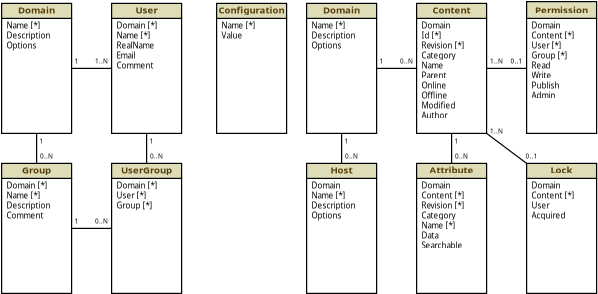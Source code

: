 <?xml version="1.0" encoding="UTF-8"?>
<dia:diagram xmlns:dia="http://www.lysator.liu.se/~alla/dia/"><dia:layer name="Background" visible="true"><dia:object type="Standard - Box" version="0" id="O0"><dia:attribute name="obj_pos"><dia:point val="6,1.25"/></dia:attribute><dia:attribute name="obj_bb"><dia:rectangle val="5.97,1.22;9.53,7.03"/></dia:attribute><dia:attribute name="elem_corner"><dia:point val="6,1.25"/></dia:attribute><dia:attribute name="elem_width"><dia:real val="3.5"/></dia:attribute><dia:attribute name="elem_height"><dia:real val="5.75"/></dia:attribute><dia:attribute name="border_width"><dia:real val="0.06"/></dia:attribute><dia:attribute name="show_background"><dia:boolean val="true"/></dia:attribute></dia:object><dia:object type="Standard - Text" version="0" id="O1"><dia:attribute name="obj_pos"><dia:point val="6.25,1.75"/></dia:attribute><dia:attribute name="obj_bb"><dia:rectangle val="6.25,1.35;8.287,6.5"/></dia:attribute><dia:attribute name="text"><dia:composite type="text"><dia:attribute name="string"><dia:string>#Domain
Id [*]
Revision [*]
Category
Name
Parent
Online
Offline
Modified
Author#</dia:string></dia:attribute><dia:attribute name="font"><dia:font family="sans" style="0" name="Courier"/></dia:attribute><dia:attribute name="height"><dia:real val="0.5"/></dia:attribute><dia:attribute name="pos"><dia:point val="6.25,1.75"/></dia:attribute><dia:attribute name="color"><dia:color val="#000000"/></dia:attribute><dia:attribute name="alignment"><dia:enum val="0"/></dia:attribute></dia:composite></dia:attribute></dia:object><dia:object type="Standard - Box" version="0" id="O2"><dia:attribute name="obj_pos"><dia:point val="6,0.5"/></dia:attribute><dia:attribute name="obj_bb"><dia:rectangle val="5.97,0.47;9.53,1.28"/></dia:attribute><dia:attribute name="elem_corner"><dia:point val="6,0.5"/></dia:attribute><dia:attribute name="elem_width"><dia:real val="3.5"/></dia:attribute><dia:attribute name="elem_height"><dia:real val="0.75"/></dia:attribute><dia:attribute name="border_width"><dia:real val="0.06"/></dia:attribute><dia:attribute name="inner_color"><dia:color val="#dfdcb8"/></dia:attribute><dia:attribute name="show_background"><dia:boolean val="true"/></dia:attribute></dia:object><dia:object type="Standard - Text" version="0" id="O3"><dia:attribute name="obj_pos"><dia:point val="7.75,1"/></dia:attribute><dia:attribute name="obj_bb"><dia:rectangle val="6.775,0.5;8.725,1.3"/></dia:attribute><dia:attribute name="text"><dia:composite type="text"><dia:attribute name="string"><dia:string>#Content#</dia:string></dia:attribute><dia:attribute name="font"><dia:font family="sans" style="80" name="Courier"/></dia:attribute><dia:attribute name="height"><dia:real val="0.6"/></dia:attribute><dia:attribute name="pos"><dia:point val="7.75,1"/></dia:attribute><dia:attribute name="color"><dia:color val="#543e09"/></dia:attribute><dia:attribute name="alignment"><dia:enum val="1"/></dia:attribute></dia:composite></dia:attribute></dia:object><dia:object type="Standard - Line" version="0" id="O4"><dia:attribute name="obj_pos"><dia:point val="7.75,8.5"/></dia:attribute><dia:attribute name="obj_bb"><dia:rectangle val="7.72,6.97;7.78,8.53"/></dia:attribute><dia:attribute name="conn_endpoints"><dia:point val="7.75,8.5"/><dia:point val="7.75,7"/></dia:attribute><dia:attribute name="numcp"><dia:int val="1"/></dia:attribute><dia:attribute name="line_width"><dia:real val="0.06"/></dia:attribute><dia:connections><dia:connection handle="0" to="O30" connection="1"/><dia:connection handle="1" to="O0" connection="6"/></dia:connections></dia:object><dia:object type="Standard - Line" version="0" id="O5"><dia:attribute name="obj_pos"><dia:point val="11.5,3.75"/></dia:attribute><dia:attribute name="obj_bb"><dia:rectangle val="9.47,3.72;11.53,3.78"/></dia:attribute><dia:attribute name="conn_endpoints"><dia:point val="11.5,3.75"/><dia:point val="9.5,3.75"/></dia:attribute><dia:attribute name="numcp"><dia:int val="1"/></dia:attribute><dia:attribute name="line_width"><dia:real val="0.06"/></dia:attribute></dia:object><dia:object type="Standard - Text" version="0" id="O6"><dia:attribute name="obj_pos"><dia:point val="8,7.5"/></dia:attribute><dia:attribute name="obj_bb"><dia:rectangle val="7.892,7.138;8.095,7.725"/></dia:attribute><dia:attribute name="text"><dia:composite type="text"><dia:attribute name="string"><dia:string>#1#</dia:string></dia:attribute><dia:attribute name="font"><dia:font family="sans" style="0" name="Courier"/></dia:attribute><dia:attribute name="height"><dia:real val="0.4"/></dia:attribute><dia:attribute name="pos"><dia:point val="8,7.5"/></dia:attribute><dia:attribute name="color"><dia:color val="#000000"/></dia:attribute><dia:attribute name="alignment"><dia:enum val="1"/></dia:attribute></dia:composite></dia:attribute></dia:object><dia:object type="Standard - Text" version="0" id="O7"><dia:attribute name="obj_pos"><dia:point val="8.25,8.25"/></dia:attribute><dia:attribute name="obj_bb"><dia:rectangle val="7.947,7.9;8.553,8.45"/></dia:attribute><dia:attribute name="text"><dia:composite type="text"><dia:attribute name="string"><dia:string>#0..N#</dia:string></dia:attribute><dia:attribute name="font"><dia:font family="sans" style="0" name="Courier"/></dia:attribute><dia:attribute name="height"><dia:real val="0.4"/></dia:attribute><dia:attribute name="pos"><dia:point val="8.25,8.25"/></dia:attribute><dia:attribute name="color"><dia:color val="#000000"/></dia:attribute><dia:attribute name="alignment"><dia:enum val="1"/></dia:attribute></dia:composite></dia:attribute></dia:object><dia:object type="Standard - Text" version="0" id="O8"><dia:attribute name="obj_pos"><dia:point val="10,3.5"/></dia:attribute><dia:attribute name="obj_bb"><dia:rectangle val="9.697,3.15;10.303,3.7"/></dia:attribute><dia:attribute name="text"><dia:composite type="text"><dia:attribute name="string"><dia:string>#1..N#</dia:string></dia:attribute><dia:attribute name="font"><dia:font family="sans" style="0" name="Courier"/></dia:attribute><dia:attribute name="height"><dia:real val="0.4"/></dia:attribute><dia:attribute name="pos"><dia:point val="10,3.5"/></dia:attribute><dia:attribute name="color"><dia:color val="#000000"/></dia:attribute><dia:attribute name="alignment"><dia:enum val="1"/></dia:attribute></dia:composite></dia:attribute></dia:object><dia:object type="Standard - Text" version="0" id="O9"><dia:attribute name="obj_pos"><dia:point val="10,7"/></dia:attribute><dia:attribute name="obj_bb"><dia:rectangle val="9.697,6.65;10.303,7.2"/></dia:attribute><dia:attribute name="text"><dia:composite type="text"><dia:attribute name="string"><dia:string>#1..N#</dia:string></dia:attribute><dia:attribute name="font"><dia:font family="sans" style="0" name="Courier"/></dia:attribute><dia:attribute name="height"><dia:real val="0.4"/></dia:attribute><dia:attribute name="pos"><dia:point val="10,7"/></dia:attribute><dia:attribute name="color"><dia:color val="#000000"/></dia:attribute><dia:attribute name="alignment"><dia:enum val="1"/></dia:attribute></dia:composite></dia:attribute></dia:object><dia:object type="Standard - Text" version="0" id="O10"><dia:attribute name="obj_pos"><dia:point val="11.75,8.25"/></dia:attribute><dia:attribute name="obj_bb"><dia:rectangle val="11.464,7.9;12.036,8.45"/></dia:attribute><dia:attribute name="text"><dia:composite type="text"><dia:attribute name="string"><dia:string>#0..1#</dia:string></dia:attribute><dia:attribute name="font"><dia:font family="sans" style="0" name="Courier"/></dia:attribute><dia:attribute name="height"><dia:real val="0.4"/></dia:attribute><dia:attribute name="pos"><dia:point val="11.75,8.25"/></dia:attribute><dia:attribute name="color"><dia:color val="#000000"/></dia:attribute><dia:attribute name="alignment"><dia:enum val="1"/></dia:attribute></dia:composite></dia:attribute></dia:object><dia:object type="Standard - Text" version="0" id="O11"><dia:attribute name="obj_pos"><dia:point val="11,3.5"/></dia:attribute><dia:attribute name="obj_bb"><dia:rectangle val="10.714,3.15;11.286,3.7"/></dia:attribute><dia:attribute name="text"><dia:composite type="text"><dia:attribute name="string"><dia:string>#0..1#</dia:string></dia:attribute><dia:attribute name="font"><dia:font family="sans" style="0" name="Courier"/></dia:attribute><dia:attribute name="height"><dia:real val="0.4"/></dia:attribute><dia:attribute name="pos"><dia:point val="11,3.5"/></dia:attribute><dia:attribute name="color"><dia:color val="#000000"/></dia:attribute><dia:attribute name="alignment"><dia:enum val="1"/></dia:attribute></dia:composite></dia:attribute></dia:object><dia:object type="Standard - Box" version="0" id="O12"><dia:attribute name="obj_pos"><dia:point val="11.5,1.25"/></dia:attribute><dia:attribute name="obj_bb"><dia:rectangle val="11.47,1.22;15.03,7.03"/></dia:attribute><dia:attribute name="elem_corner"><dia:point val="11.5,1.25"/></dia:attribute><dia:attribute name="elem_width"><dia:real val="3.5"/></dia:attribute><dia:attribute name="elem_height"><dia:real val="5.75"/></dia:attribute><dia:attribute name="border_width"><dia:real val="0.06"/></dia:attribute><dia:attribute name="show_background"><dia:boolean val="true"/></dia:attribute></dia:object><dia:object type="Standard - Text" version="0" id="O13"><dia:attribute name="obj_pos"><dia:point val="11.75,1.75"/></dia:attribute><dia:attribute name="obj_bb"><dia:rectangle val="11.75,1.35;13.702,5.5"/></dia:attribute><dia:attribute name="text"><dia:composite type="text"><dia:attribute name="string"><dia:string>#Domain
Content [*]
User [*]
Group [*]
Read
Write
Publish
Admin#</dia:string></dia:attribute><dia:attribute name="font"><dia:font family="sans" style="0" name="Courier"/></dia:attribute><dia:attribute name="height"><dia:real val="0.5"/></dia:attribute><dia:attribute name="pos"><dia:point val="11.75,1.75"/></dia:attribute><dia:attribute name="color"><dia:color val="#000000"/></dia:attribute><dia:attribute name="alignment"><dia:enum val="0"/></dia:attribute></dia:composite></dia:attribute></dia:object><dia:object type="Standard - Box" version="0" id="O14"><dia:attribute name="obj_pos"><dia:point val="11.5,0.41"/></dia:attribute><dia:attribute name="obj_bb"><dia:rectangle val="11.47,0.38;15.03,1.28"/></dia:attribute><dia:attribute name="elem_corner"><dia:point val="11.5,0.41"/></dia:attribute><dia:attribute name="elem_width"><dia:real val="3.5"/></dia:attribute><dia:attribute name="elem_height"><dia:real val="0.84"/></dia:attribute><dia:attribute name="border_width"><dia:real val="0.06"/></dia:attribute><dia:attribute name="inner_color"><dia:color val="#dfdcb8"/></dia:attribute><dia:attribute name="show_background"><dia:boolean val="true"/></dia:attribute></dia:object><dia:object type="Standard - Text" version="0" id="O15"><dia:attribute name="obj_pos"><dia:point val="13.25,1"/></dia:attribute><dia:attribute name="obj_bb"><dia:rectangle val="11.925,0.5;14.575,1.3"/></dia:attribute><dia:attribute name="text"><dia:composite type="text"><dia:attribute name="string"><dia:string>#Permission#</dia:string></dia:attribute><dia:attribute name="font"><dia:font family="sans" style="80" name="Courier"/></dia:attribute><dia:attribute name="height"><dia:real val="0.6"/></dia:attribute><dia:attribute name="pos"><dia:point val="13.25,1"/></dia:attribute><dia:attribute name="color"><dia:color val="#543e09"/></dia:attribute><dia:attribute name="alignment"><dia:enum val="1"/></dia:attribute></dia:composite></dia:attribute></dia:object><dia:object type="Standard - Box" version="0" id="O16"><dia:attribute name="obj_pos"><dia:point val="0.5,1.25"/></dia:attribute><dia:attribute name="obj_bb"><dia:rectangle val="0.47,1.22;4.03,7.03"/></dia:attribute><dia:attribute name="elem_corner"><dia:point val="0.5,1.25"/></dia:attribute><dia:attribute name="elem_width"><dia:real val="3.5"/></dia:attribute><dia:attribute name="elem_height"><dia:real val="5.75"/></dia:attribute><dia:attribute name="border_width"><dia:real val="0.06"/></dia:attribute><dia:attribute name="show_background"><dia:boolean val="true"/></dia:attribute></dia:object><dia:object type="Standard - Text" version="0" id="O17"><dia:attribute name="obj_pos"><dia:point val="0.75,1.75"/></dia:attribute><dia:attribute name="obj_bb"><dia:rectangle val="0.75,1.336;2.756,3.027"/></dia:attribute><dia:attribute name="text"><dia:composite type="text"><dia:attribute name="string"><dia:string>#Name [*]
Description
Options#</dia:string></dia:attribute><dia:attribute name="font"><dia:font family="sans" style="0" name="Courier"/></dia:attribute><dia:attribute name="height"><dia:real val="0.5"/></dia:attribute><dia:attribute name="pos"><dia:point val="0.75,1.75"/></dia:attribute><dia:attribute name="color"><dia:color val="#000000"/></dia:attribute><dia:attribute name="alignment"><dia:enum val="0"/></dia:attribute></dia:composite></dia:attribute></dia:object><dia:object type="Standard - Box" version="0" id="O18"><dia:attribute name="obj_pos"><dia:point val="0.5,0.5"/></dia:attribute><dia:attribute name="obj_bb"><dia:rectangle val="0.47,0.47;4.03,1.28"/></dia:attribute><dia:attribute name="elem_corner"><dia:point val="0.5,0.5"/></dia:attribute><dia:attribute name="elem_width"><dia:real val="3.5"/></dia:attribute><dia:attribute name="elem_height"><dia:real val="0.75"/></dia:attribute><dia:attribute name="border_width"><dia:real val="0.06"/></dia:attribute><dia:attribute name="inner_color"><dia:color val="#dfdcb8"/></dia:attribute><dia:attribute name="show_background"><dia:boolean val="true"/></dia:attribute></dia:object><dia:object type="Standard - Text" version="0" id="O19"><dia:attribute name="obj_pos"><dia:point val="2.25,1"/></dia:attribute><dia:attribute name="obj_bb"><dia:rectangle val="1.325,0.5;3.175,1.3"/></dia:attribute><dia:attribute name="text"><dia:composite type="text"><dia:attribute name="string"><dia:string>#Domain#</dia:string></dia:attribute><dia:attribute name="font"><dia:font family="sans" style="80" name="Courier"/></dia:attribute><dia:attribute name="height"><dia:real val="0.6"/></dia:attribute><dia:attribute name="pos"><dia:point val="2.25,1"/></dia:attribute><dia:attribute name="color"><dia:color val="#543e09"/></dia:attribute><dia:attribute name="alignment"><dia:enum val="1"/></dia:attribute></dia:composite></dia:attribute></dia:object><dia:object type="Standard - Line" version="0" id="O20"><dia:attribute name="obj_pos"><dia:point val="6,3.75"/></dia:attribute><dia:attribute name="obj_bb"><dia:rectangle val="3.97,3.72;6.03,3.78"/></dia:attribute><dia:attribute name="conn_endpoints"><dia:point val="6,3.75"/><dia:point val="4,3.75"/></dia:attribute><dia:attribute name="numcp"><dia:int val="1"/></dia:attribute><dia:attribute name="line_width"><dia:real val="0.06"/></dia:attribute></dia:object><dia:object type="Standard - Text" version="0" id="O21"><dia:attribute name="obj_pos"><dia:point val="5.5,3.5"/></dia:attribute><dia:attribute name="obj_bb"><dia:rectangle val="5.197,3.15;5.803,3.7"/></dia:attribute><dia:attribute name="text"><dia:composite type="text"><dia:attribute name="string"><dia:string>#0..N#</dia:string></dia:attribute><dia:attribute name="font"><dia:font family="sans" style="0" name="Courier"/></dia:attribute><dia:attribute name="height"><dia:real val="0.4"/></dia:attribute><dia:attribute name="pos"><dia:point val="5.5,3.5"/></dia:attribute><dia:attribute name="color"><dia:color val="#000000"/></dia:attribute><dia:attribute name="alignment"><dia:enum val="1"/></dia:attribute></dia:composite></dia:attribute></dia:object><dia:object type="Standard - Text" version="0" id="O22"><dia:attribute name="obj_pos"><dia:point val="4.25,3.5"/></dia:attribute><dia:attribute name="obj_bb"><dia:rectangle val="4.155,3.15;4.345,3.7"/></dia:attribute><dia:attribute name="text"><dia:composite type="text"><dia:attribute name="string"><dia:string>#1#</dia:string></dia:attribute><dia:attribute name="font"><dia:font family="sans" style="0" name="Courier"/></dia:attribute><dia:attribute name="height"><dia:real val="0.4"/></dia:attribute><dia:attribute name="pos"><dia:point val="4.25,3.5"/></dia:attribute><dia:attribute name="color"><dia:color val="#000000"/></dia:attribute><dia:attribute name="alignment"><dia:enum val="1"/></dia:attribute></dia:composite></dia:attribute></dia:object><dia:object type="Standard - Box" version="0" id="O23"><dia:attribute name="obj_pos"><dia:point val="11.5,9.25"/></dia:attribute><dia:attribute name="obj_bb"><dia:rectangle val="11.47,9.22;15.03,15.03"/></dia:attribute><dia:attribute name="elem_corner"><dia:point val="11.5,9.25"/></dia:attribute><dia:attribute name="elem_width"><dia:real val="3.5"/></dia:attribute><dia:attribute name="elem_height"><dia:real val="5.75"/></dia:attribute><dia:attribute name="border_width"><dia:real val="0.06"/></dia:attribute><dia:attribute name="show_background"><dia:boolean val="true"/></dia:attribute></dia:object><dia:object type="Standard - Text" version="0" id="O24"><dia:attribute name="obj_pos"><dia:point val="11.75,9.75"/></dia:attribute><dia:attribute name="obj_bb"><dia:rectangle val="11.75,9.35;13.702,11.5"/></dia:attribute><dia:attribute name="text"><dia:composite type="text"><dia:attribute name="string"><dia:string>#Domain
Content [*]
User
Acquired#</dia:string></dia:attribute><dia:attribute name="font"><dia:font family="sans" style="0" name="Courier"/></dia:attribute><dia:attribute name="height"><dia:real val="0.5"/></dia:attribute><dia:attribute name="pos"><dia:point val="11.75,9.75"/></dia:attribute><dia:attribute name="color"><dia:color val="#000000"/></dia:attribute><dia:attribute name="alignment"><dia:enum val="0"/></dia:attribute></dia:composite></dia:attribute></dia:object><dia:object type="Standard - Box" version="0" id="O25"><dia:attribute name="obj_pos"><dia:point val="11.5,8.5"/></dia:attribute><dia:attribute name="obj_bb"><dia:rectangle val="11.47,8.47;15.03,9.28"/></dia:attribute><dia:attribute name="elem_corner"><dia:point val="11.5,8.5"/></dia:attribute><dia:attribute name="elem_width"><dia:real val="3.5"/></dia:attribute><dia:attribute name="elem_height"><dia:real val="0.75"/></dia:attribute><dia:attribute name="border_width"><dia:real val="0.06"/></dia:attribute><dia:attribute name="inner_color"><dia:color val="#dfdcb8"/></dia:attribute><dia:attribute name="show_background"><dia:boolean val="true"/></dia:attribute></dia:object><dia:object type="Standard - Text" version="0" id="O26"><dia:attribute name="obj_pos"><dia:point val="13.25,9"/></dia:attribute><dia:attribute name="obj_bb"><dia:rectangle val="12.675,8.5;13.825,9.3"/></dia:attribute><dia:attribute name="text"><dia:composite type="text"><dia:attribute name="string"><dia:string>#Lock#</dia:string></dia:attribute><dia:attribute name="font"><dia:font family="sans" style="80" name="Courier"/></dia:attribute><dia:attribute name="height"><dia:real val="0.6"/></dia:attribute><dia:attribute name="pos"><dia:point val="13.25,9"/></dia:attribute><dia:attribute name="color"><dia:color val="#543e09"/></dia:attribute><dia:attribute name="alignment"><dia:enum val="1"/></dia:attribute></dia:composite></dia:attribute></dia:object><dia:object type="Standard - Line" version="0" id="O27"><dia:attribute name="obj_pos"><dia:point val="11.5,8.5"/></dia:attribute><dia:attribute name="obj_bb"><dia:rectangle val="9.458,6.958;11.542,8.542"/></dia:attribute><dia:attribute name="conn_endpoints"><dia:point val="11.5,8.5"/><dia:point val="9.5,7"/></dia:attribute><dia:attribute name="numcp"><dia:int val="1"/></dia:attribute><dia:attribute name="line_width"><dia:real val="0.06"/></dia:attribute><dia:connections><dia:connection handle="0" to="O25" connection="0"/><dia:connection handle="1" to="O0" connection="7"/></dia:connections></dia:object><dia:object type="Standard - Box" version="0" id="O28"><dia:attribute name="obj_pos"><dia:point val="6,9.25"/></dia:attribute><dia:attribute name="obj_bb"><dia:rectangle val="5.97,9.22;9.53,15.03"/></dia:attribute><dia:attribute name="elem_corner"><dia:point val="6,9.25"/></dia:attribute><dia:attribute name="elem_width"><dia:real val="3.5"/></dia:attribute><dia:attribute name="elem_height"><dia:real val="5.75"/></dia:attribute><dia:attribute name="border_width"><dia:real val="0.06"/></dia:attribute><dia:attribute name="show_background"><dia:boolean val="true"/></dia:attribute></dia:object><dia:object type="Standard - Text" version="0" id="O29"><dia:attribute name="obj_pos"><dia:point val="6.25,9.75"/></dia:attribute><dia:attribute name="obj_bb"><dia:rectangle val="6.236,9.336;8.287,13.027"/></dia:attribute><dia:attribute name="text"><dia:composite type="text"><dia:attribute name="string"><dia:string>#Domain
Content [*]
Revision [*]
Category
Name [*]
Data
Searchable#</dia:string></dia:attribute><dia:attribute name="font"><dia:font family="sans" style="0" name="Courier"/></dia:attribute><dia:attribute name="height"><dia:real val="0.5"/></dia:attribute><dia:attribute name="pos"><dia:point val="6.25,9.75"/></dia:attribute><dia:attribute name="color"><dia:color val="#000000"/></dia:attribute><dia:attribute name="alignment"><dia:enum val="0"/></dia:attribute></dia:composite></dia:attribute></dia:object><dia:object type="Standard - Box" version="0" id="O30"><dia:attribute name="obj_pos"><dia:point val="6,8.5"/></dia:attribute><dia:attribute name="obj_bb"><dia:rectangle val="5.97,8.47;9.53,9.28"/></dia:attribute><dia:attribute name="elem_corner"><dia:point val="6,8.5"/></dia:attribute><dia:attribute name="elem_width"><dia:real val="3.5"/></dia:attribute><dia:attribute name="elem_height"><dia:real val="0.75"/></dia:attribute><dia:attribute name="border_width"><dia:real val="0.06"/></dia:attribute><dia:attribute name="inner_color"><dia:color val="#dfdcb8"/></dia:attribute><dia:attribute name="show_background"><dia:boolean val="true"/></dia:attribute></dia:object><dia:object type="Standard - Text" version="0" id="O31"><dia:attribute name="obj_pos"><dia:point val="7.75,9"/></dia:attribute><dia:attribute name="obj_bb"><dia:rectangle val="6.65,8.5;8.85,9.3"/></dia:attribute><dia:attribute name="text"><dia:composite type="text"><dia:attribute name="string"><dia:string>#Attribute#</dia:string></dia:attribute><dia:attribute name="font"><dia:font family="sans" style="80" name="Courier"/></dia:attribute><dia:attribute name="height"><dia:real val="0.6"/></dia:attribute><dia:attribute name="pos"><dia:point val="7.75,9"/></dia:attribute><dia:attribute name="color"><dia:color val="#543e09"/></dia:attribute><dia:attribute name="alignment"><dia:enum val="1"/></dia:attribute></dia:composite></dia:attribute></dia:object><dia:object type="Standard - Box" version="0" id="O32"><dia:attribute name="obj_pos"><dia:point val="-14.75,1.25"/></dia:attribute><dia:attribute name="obj_bb"><dia:rectangle val="-14.78,1.22;-11.22,7.03"/></dia:attribute><dia:attribute name="elem_corner"><dia:point val="-14.75,1.25"/></dia:attribute><dia:attribute name="elem_width"><dia:real val="3.5"/></dia:attribute><dia:attribute name="elem_height"><dia:real val="5.75"/></dia:attribute><dia:attribute name="border_width"><dia:real val="0.06"/></dia:attribute><dia:attribute name="show_background"><dia:boolean val="true"/></dia:attribute></dia:object><dia:object type="Standard - Text" version="0" id="O33"><dia:attribute name="obj_pos"><dia:point val="-14.5,1.75"/></dia:attribute><dia:attribute name="obj_bb"><dia:rectangle val="-14.5,1.336;-12.494,3.027"/></dia:attribute><dia:attribute name="text"><dia:composite type="text"><dia:attribute name="string"><dia:string>#Name [*]
Description
Options#</dia:string></dia:attribute><dia:attribute name="font"><dia:font family="sans" style="0" name="Courier"/></dia:attribute><dia:attribute name="height"><dia:real val="0.5"/></dia:attribute><dia:attribute name="pos"><dia:point val="-14.5,1.75"/></dia:attribute><dia:attribute name="color"><dia:color val="#000000"/></dia:attribute><dia:attribute name="alignment"><dia:enum val="0"/></dia:attribute></dia:composite></dia:attribute></dia:object><dia:object type="Standard - Box" version="0" id="O34"><dia:attribute name="obj_pos"><dia:point val="-14.75,0.5"/></dia:attribute><dia:attribute name="obj_bb"><dia:rectangle val="-14.78,0.47;-11.22,1.28"/></dia:attribute><dia:attribute name="elem_corner"><dia:point val="-14.75,0.5"/></dia:attribute><dia:attribute name="elem_width"><dia:real val="3.5"/></dia:attribute><dia:attribute name="elem_height"><dia:real val="0.75"/></dia:attribute><dia:attribute name="border_width"><dia:real val="0.06"/></dia:attribute><dia:attribute name="inner_color"><dia:color val="#dfdcb8"/></dia:attribute><dia:attribute name="show_background"><dia:boolean val="true"/></dia:attribute></dia:object><dia:object type="Standard - Text" version="0" id="O35"><dia:attribute name="obj_pos"><dia:point val="-13,1"/></dia:attribute><dia:attribute name="obj_bb"><dia:rectangle val="-13.925,0.5;-12.075,1.3"/></dia:attribute><dia:attribute name="text"><dia:composite type="text"><dia:attribute name="string"><dia:string>#Domain#</dia:string></dia:attribute><dia:attribute name="font"><dia:font family="sans" style="80" name="Courier"/></dia:attribute><dia:attribute name="height"><dia:real val="0.6"/></dia:attribute><dia:attribute name="pos"><dia:point val="-13,1"/></dia:attribute><dia:attribute name="color"><dia:color val="#543e09"/></dia:attribute><dia:attribute name="alignment"><dia:enum val="1"/></dia:attribute></dia:composite></dia:attribute></dia:object><dia:object type="Standard - Text" version="0" id="O36"><dia:attribute name="obj_pos"><dia:point val="-11,3.5"/></dia:attribute><dia:attribute name="obj_bb"><dia:rectangle val="-11.095,3.15;-10.905,3.7"/></dia:attribute><dia:attribute name="text"><dia:composite type="text"><dia:attribute name="string"><dia:string>#1#</dia:string></dia:attribute><dia:attribute name="font"><dia:font family="sans" style="0" name="Courier"/></dia:attribute><dia:attribute name="height"><dia:real val="0.4"/></dia:attribute><dia:attribute name="pos"><dia:point val="-11,3.5"/></dia:attribute><dia:attribute name="color"><dia:color val="#000000"/></dia:attribute><dia:attribute name="alignment"><dia:enum val="1"/></dia:attribute></dia:composite></dia:attribute></dia:object><dia:object type="Standard - Box" version="0" id="O37"><dia:attribute name="obj_pos"><dia:point val="-9.25,1.25"/></dia:attribute><dia:attribute name="obj_bb"><dia:rectangle val="-9.28,1.22;-5.72,7.03"/></dia:attribute><dia:attribute name="elem_corner"><dia:point val="-9.25,1.25"/></dia:attribute><dia:attribute name="elem_width"><dia:real val="3.5"/></dia:attribute><dia:attribute name="elem_height"><dia:real val="5.75"/></dia:attribute><dia:attribute name="border_width"><dia:real val="0.06"/></dia:attribute><dia:attribute name="show_background"><dia:boolean val="true"/></dia:attribute></dia:object><dia:object type="Standard - Text" version="0" id="O38"><dia:attribute name="obj_pos"><dia:point val="-9,1.75"/></dia:attribute><dia:attribute name="obj_bb"><dia:rectangle val="-9.014,1.336;-7.083,4.027"/></dia:attribute><dia:attribute name="text"><dia:composite type="text"><dia:attribute name="string"><dia:string>#Domain [*]
Name [*]
RealName
Email
Comment#</dia:string></dia:attribute><dia:attribute name="font"><dia:font family="sans" style="0" name="Courier"/></dia:attribute><dia:attribute name="height"><dia:real val="0.5"/></dia:attribute><dia:attribute name="pos"><dia:point val="-9,1.75"/></dia:attribute><dia:attribute name="color"><dia:color val="#000000"/></dia:attribute><dia:attribute name="alignment"><dia:enum val="0"/></dia:attribute></dia:composite></dia:attribute></dia:object><dia:object type="Standard - Box" version="0" id="O39"><dia:attribute name="obj_pos"><dia:point val="-9.25,0.5"/></dia:attribute><dia:attribute name="obj_bb"><dia:rectangle val="-9.28,0.47;-5.72,1.28"/></dia:attribute><dia:attribute name="elem_corner"><dia:point val="-9.25,0.5"/></dia:attribute><dia:attribute name="elem_width"><dia:real val="3.5"/></dia:attribute><dia:attribute name="elem_height"><dia:real val="0.75"/></dia:attribute><dia:attribute name="border_width"><dia:real val="0.06"/></dia:attribute><dia:attribute name="inner_color"><dia:color val="#dfdcb8"/></dia:attribute><dia:attribute name="show_background"><dia:boolean val="true"/></dia:attribute></dia:object><dia:object type="Standard - Text" version="0" id="O40"><dia:attribute name="obj_pos"><dia:point val="-7.5,1"/></dia:attribute><dia:attribute name="obj_bb"><dia:rectangle val="-8.05,0.5;-6.95,1.3"/></dia:attribute><dia:attribute name="text"><dia:composite type="text"><dia:attribute name="string"><dia:string>#User#</dia:string></dia:attribute><dia:attribute name="font"><dia:font family="sans" style="80" name="Courier"/></dia:attribute><dia:attribute name="height"><dia:real val="0.6"/></dia:attribute><dia:attribute name="pos"><dia:point val="-7.5,1"/></dia:attribute><dia:attribute name="color"><dia:color val="#543e09"/></dia:attribute><dia:attribute name="alignment"><dia:enum val="1"/></dia:attribute></dia:composite></dia:attribute></dia:object><dia:object type="Standard - Line" version="0" id="O41"><dia:attribute name="obj_pos"><dia:point val="-9.25,3.75"/></dia:attribute><dia:attribute name="obj_bb"><dia:rectangle val="-11.28,3.72;-9.22,3.78"/></dia:attribute><dia:attribute name="conn_endpoints"><dia:point val="-9.25,3.75"/><dia:point val="-11.25,3.75"/></dia:attribute><dia:attribute name="numcp"><dia:int val="1"/></dia:attribute><dia:attribute name="line_width"><dia:real val="0.06"/></dia:attribute></dia:object><dia:object type="Standard - Box" version="0" id="O42"><dia:attribute name="obj_pos"><dia:point val="-14.75,9.25"/></dia:attribute><dia:attribute name="obj_bb"><dia:rectangle val="-14.78,9.22;-11.22,15.03"/></dia:attribute><dia:attribute name="elem_corner"><dia:point val="-14.75,9.25"/></dia:attribute><dia:attribute name="elem_width"><dia:real val="3.5"/></dia:attribute><dia:attribute name="elem_height"><dia:real val="5.75"/></dia:attribute><dia:attribute name="border_width"><dia:real val="0.06"/></dia:attribute><dia:attribute name="show_background"><dia:boolean val="true"/></dia:attribute></dia:object><dia:object type="Standard - Text" version="0" id="O43"><dia:attribute name="obj_pos"><dia:point val="-14.5,9.75"/></dia:attribute><dia:attribute name="obj_bb"><dia:rectangle val="-14.5,9.35;-12.508,11.5"/></dia:attribute><dia:attribute name="text"><dia:composite type="text"><dia:attribute name="string"><dia:string>#Domain [*]
Name [*]
Description
Comment#</dia:string></dia:attribute><dia:attribute name="font"><dia:font family="sans" style="0" name="Courier"/></dia:attribute><dia:attribute name="height"><dia:real val="0.5"/></dia:attribute><dia:attribute name="pos"><dia:point val="-14.5,9.75"/></dia:attribute><dia:attribute name="color"><dia:color val="#000000"/></dia:attribute><dia:attribute name="alignment"><dia:enum val="0"/></dia:attribute></dia:composite></dia:attribute></dia:object><dia:object type="Standard - Box" version="0" id="O44"><dia:attribute name="obj_pos"><dia:point val="-14.75,8.5"/></dia:attribute><dia:attribute name="obj_bb"><dia:rectangle val="-14.78,8.47;-11.22,9.28"/></dia:attribute><dia:attribute name="elem_corner"><dia:point val="-14.75,8.5"/></dia:attribute><dia:attribute name="elem_width"><dia:real val="3.5"/></dia:attribute><dia:attribute name="elem_height"><dia:real val="0.75"/></dia:attribute><dia:attribute name="border_width"><dia:real val="0.06"/></dia:attribute><dia:attribute name="inner_color"><dia:color val="#dfdcb8"/></dia:attribute><dia:attribute name="show_background"><dia:boolean val="true"/></dia:attribute></dia:object><dia:object type="Standard - Text" version="0" id="O45"><dia:attribute name="obj_pos"><dia:point val="-13,9"/></dia:attribute><dia:attribute name="obj_bb"><dia:rectangle val="-13.725,8.5;-12.275,9.3"/></dia:attribute><dia:attribute name="text"><dia:composite type="text"><dia:attribute name="string"><dia:string>#Group#</dia:string></dia:attribute><dia:attribute name="font"><dia:font family="sans" style="80" name="Courier"/></dia:attribute><dia:attribute name="height"><dia:real val="0.6"/></dia:attribute><dia:attribute name="pos"><dia:point val="-13,9"/></dia:attribute><dia:attribute name="color"><dia:color val="#543e09"/></dia:attribute><dia:attribute name="alignment"><dia:enum val="1"/></dia:attribute></dia:composite></dia:attribute></dia:object><dia:object type="Standard - Line" version="0" id="O46"><dia:attribute name="obj_pos"><dia:point val="-13,8.5"/></dia:attribute><dia:attribute name="obj_bb"><dia:rectangle val="-13.03,6.97;-12.97,8.53"/></dia:attribute><dia:attribute name="conn_endpoints"><dia:point val="-13,8.5"/><dia:point val="-13,7"/></dia:attribute><dia:attribute name="numcp"><dia:int val="1"/></dia:attribute><dia:attribute name="line_width"><dia:real val="0.06"/></dia:attribute><dia:connections><dia:connection handle="0" to="O44" connection="1"/><dia:connection handle="1" to="O32" connection="6"/></dia:connections></dia:object><dia:object type="Standard - Text" version="0" id="O47"><dia:attribute name="obj_pos"><dia:point val="-12.75,7.5"/></dia:attribute><dia:attribute name="obj_bb"><dia:rectangle val="-12.845,7.15;-12.655,7.7"/></dia:attribute><dia:attribute name="text"><dia:composite type="text"><dia:attribute name="string"><dia:string>#1#</dia:string></dia:attribute><dia:attribute name="font"><dia:font family="sans" style="0" name="Courier"/></dia:attribute><dia:attribute name="height"><dia:real val="0.4"/></dia:attribute><dia:attribute name="pos"><dia:point val="-12.75,7.5"/></dia:attribute><dia:attribute name="color"><dia:color val="#000000"/></dia:attribute><dia:attribute name="alignment"><dia:enum val="1"/></dia:attribute></dia:composite></dia:attribute></dia:object><dia:object type="Standard - Text" version="0" id="O48"><dia:attribute name="obj_pos"><dia:point val="-12.5,8.25"/></dia:attribute><dia:attribute name="obj_bb"><dia:rectangle val="-12.803,7.9;-12.197,8.45"/></dia:attribute><dia:attribute name="text"><dia:composite type="text"><dia:attribute name="string"><dia:string>#0..N#</dia:string></dia:attribute><dia:attribute name="font"><dia:font family="sans" style="0" name="Courier"/></dia:attribute><dia:attribute name="height"><dia:real val="0.4"/></dia:attribute><dia:attribute name="pos"><dia:point val="-12.5,8.25"/></dia:attribute><dia:attribute name="color"><dia:color val="#000000"/></dia:attribute><dia:attribute name="alignment"><dia:enum val="1"/></dia:attribute></dia:composite></dia:attribute></dia:object><dia:object type="Standard - Box" version="0" id="O49"><dia:attribute name="obj_pos"><dia:point val="-9.25,9.25"/></dia:attribute><dia:attribute name="obj_bb"><dia:rectangle val="-9.28,9.22;-5.72,15.03"/></dia:attribute><dia:attribute name="elem_corner"><dia:point val="-9.25,9.25"/></dia:attribute><dia:attribute name="elem_width"><dia:real val="3.5"/></dia:attribute><dia:attribute name="elem_height"><dia:real val="5.75"/></dia:attribute><dia:attribute name="border_width"><dia:real val="0.06"/></dia:attribute><dia:attribute name="show_background"><dia:boolean val="true"/></dia:attribute></dia:object><dia:object type="Standard - Text" version="0" id="O50"><dia:attribute name="obj_pos"><dia:point val="-9,9.75"/></dia:attribute><dia:attribute name="obj_bb"><dia:rectangle val="-9,9.35;-7.083,11"/></dia:attribute><dia:attribute name="text"><dia:composite type="text"><dia:attribute name="string"><dia:string>#Domain [*]
User [*]
Group [*]#</dia:string></dia:attribute><dia:attribute name="font"><dia:font family="sans" style="0" name="Courier"/></dia:attribute><dia:attribute name="height"><dia:real val="0.5"/></dia:attribute><dia:attribute name="pos"><dia:point val="-9,9.75"/></dia:attribute><dia:attribute name="color"><dia:color val="#000000"/></dia:attribute><dia:attribute name="alignment"><dia:enum val="0"/></dia:attribute></dia:composite></dia:attribute></dia:object><dia:object type="Standard - Box" version="0" id="O51"><dia:attribute name="obj_pos"><dia:point val="-9.25,8.5"/></dia:attribute><dia:attribute name="obj_bb"><dia:rectangle val="-9.28,8.47;-5.72,9.28"/></dia:attribute><dia:attribute name="elem_corner"><dia:point val="-9.25,8.5"/></dia:attribute><dia:attribute name="elem_width"><dia:real val="3.5"/></dia:attribute><dia:attribute name="elem_height"><dia:real val="0.75"/></dia:attribute><dia:attribute name="border_width"><dia:real val="0.06"/></dia:attribute><dia:attribute name="inner_color"><dia:color val="#dfdcb8"/></dia:attribute><dia:attribute name="show_background"><dia:boolean val="true"/></dia:attribute></dia:object><dia:object type="Standard - Text" version="0" id="O52"><dia:attribute name="obj_pos"><dia:point val="-7.5,9"/></dia:attribute><dia:attribute name="obj_bb"><dia:rectangle val="-8.775,8.5;-6.225,9.3"/></dia:attribute><dia:attribute name="text"><dia:composite type="text"><dia:attribute name="string"><dia:string>#UserGroup#</dia:string></dia:attribute><dia:attribute name="font"><dia:font family="sans" style="80" name="Courier"/></dia:attribute><dia:attribute name="height"><dia:real val="0.6"/></dia:attribute><dia:attribute name="pos"><dia:point val="-7.5,9"/></dia:attribute><dia:attribute name="color"><dia:color val="#543e09"/></dia:attribute><dia:attribute name="alignment"><dia:enum val="1"/></dia:attribute></dia:composite></dia:attribute></dia:object><dia:object type="Standard - Line" version="0" id="O53"><dia:attribute name="obj_pos"><dia:point val="-9.25,11.75"/></dia:attribute><dia:attribute name="obj_bb"><dia:rectangle val="-11.28,11.72;-9.22,11.78"/></dia:attribute><dia:attribute name="conn_endpoints"><dia:point val="-9.25,11.75"/><dia:point val="-11.25,11.75"/></dia:attribute><dia:attribute name="numcp"><dia:int val="1"/></dia:attribute><dia:attribute name="line_width"><dia:real val="0.06"/></dia:attribute></dia:object><dia:object type="Standard - Line" version="0" id="O54"><dia:attribute name="obj_pos"><dia:point val="-7.5,8.5"/></dia:attribute><dia:attribute name="obj_bb"><dia:rectangle val="-7.53,6.97;-7.47,8.53"/></dia:attribute><dia:attribute name="conn_endpoints"><dia:point val="-7.5,8.5"/><dia:point val="-7.5,7"/></dia:attribute><dia:attribute name="numcp"><dia:int val="1"/></dia:attribute><dia:attribute name="line_width"><dia:real val="0.06"/></dia:attribute><dia:connections><dia:connection handle="0" to="O51" connection="1"/><dia:connection handle="1" to="O37" connection="6"/></dia:connections></dia:object><dia:object type="Standard - Text" version="0" id="O55"><dia:attribute name="obj_pos"><dia:point val="-7.25,7.5"/></dia:attribute><dia:attribute name="obj_bb"><dia:rectangle val="-7.345,7.15;-7.155,7.7"/></dia:attribute><dia:attribute name="text"><dia:composite type="text"><dia:attribute name="string"><dia:string>#1#</dia:string></dia:attribute><dia:attribute name="font"><dia:font family="sans" style="0" name="Courier"/></dia:attribute><dia:attribute name="height"><dia:real val="0.4"/></dia:attribute><dia:attribute name="pos"><dia:point val="-7.25,7.5"/></dia:attribute><dia:attribute name="color"><dia:color val="#000000"/></dia:attribute><dia:attribute name="alignment"><dia:enum val="1"/></dia:attribute></dia:composite></dia:attribute></dia:object><dia:object type="Standard - Text" version="0" id="O56"><dia:attribute name="obj_pos"><dia:point val="-11,11.5"/></dia:attribute><dia:attribute name="obj_bb"><dia:rectangle val="-11.095,11.15;-10.905,11.7"/></dia:attribute><dia:attribute name="text"><dia:composite type="text"><dia:attribute name="string"><dia:string>#1#</dia:string></dia:attribute><dia:attribute name="font"><dia:font family="sans" style="0" name="Courier"/></dia:attribute><dia:attribute name="height"><dia:real val="0.4"/></dia:attribute><dia:attribute name="pos"><dia:point val="-11,11.5"/></dia:attribute><dia:attribute name="color"><dia:color val="#000000"/></dia:attribute><dia:attribute name="alignment"><dia:enum val="1"/></dia:attribute></dia:composite></dia:attribute></dia:object><dia:object type="Standard - Text" version="0" id="O57"><dia:attribute name="obj_pos"><dia:point val="-9.75,11.5"/></dia:attribute><dia:attribute name="obj_bb"><dia:rectangle val="-10.053,11.15;-9.447,11.7"/></dia:attribute><dia:attribute name="text"><dia:composite type="text"><dia:attribute name="string"><dia:string>#0..N#</dia:string></dia:attribute><dia:attribute name="font"><dia:font family="sans" style="0" name="Courier"/></dia:attribute><dia:attribute name="height"><dia:real val="0.4"/></dia:attribute><dia:attribute name="pos"><dia:point val="-9.75,11.5"/></dia:attribute><dia:attribute name="color"><dia:color val="#000000"/></dia:attribute><dia:attribute name="alignment"><dia:enum val="1"/></dia:attribute></dia:composite></dia:attribute></dia:object><dia:object type="Standard - Text" version="0" id="O58"><dia:attribute name="obj_pos"><dia:point val="-7,8.25"/></dia:attribute><dia:attribute name="obj_bb"><dia:rectangle val="-7.303,7.9;-6.697,8.45"/></dia:attribute><dia:attribute name="text"><dia:composite type="text"><dia:attribute name="string"><dia:string>#0..N#</dia:string></dia:attribute><dia:attribute name="font"><dia:font family="sans" style="0" name="Courier"/></dia:attribute><dia:attribute name="height"><dia:real val="0.4"/></dia:attribute><dia:attribute name="pos"><dia:point val="-7,8.25"/></dia:attribute><dia:attribute name="color"><dia:color val="#000000"/></dia:attribute><dia:attribute name="alignment"><dia:enum val="1"/></dia:attribute></dia:composite></dia:attribute></dia:object><dia:object type="Standard - Text" version="0" id="O59"><dia:attribute name="obj_pos"><dia:point val="-9.75,3.5"/></dia:attribute><dia:attribute name="obj_bb"><dia:rectangle val="-10.053,3.15;-9.447,3.7"/></dia:attribute><dia:attribute name="text"><dia:composite type="text"><dia:attribute name="string"><dia:string>#1..N#</dia:string></dia:attribute><dia:attribute name="font"><dia:font family="sans" style="0" name="Courier"/></dia:attribute><dia:attribute name="height"><dia:real val="0.4"/></dia:attribute><dia:attribute name="pos"><dia:point val="-9.75,3.5"/></dia:attribute><dia:attribute name="color"><dia:color val="#000000"/></dia:attribute><dia:attribute name="alignment"><dia:enum val="1"/></dia:attribute></dia:composite></dia:attribute></dia:object><dia:object type="Standard - Box" version="0" id="O60"><dia:attribute name="obj_pos"><dia:point val="-4,1.25"/></dia:attribute><dia:attribute name="obj_bb"><dia:rectangle val="-4.03,1.22;-0.47,7.03"/></dia:attribute><dia:attribute name="elem_corner"><dia:point val="-4,1.25"/></dia:attribute><dia:attribute name="elem_width"><dia:real val="3.5"/></dia:attribute><dia:attribute name="elem_height"><dia:real val="5.75"/></dia:attribute><dia:attribute name="border_width"><dia:real val="0.06"/></dia:attribute><dia:attribute name="show_background"><dia:boolean val="true"/></dia:attribute></dia:object><dia:object type="Standard - Text" version="0" id="O61"><dia:attribute name="obj_pos"><dia:point val="-3.75,1.75"/></dia:attribute><dia:attribute name="obj_bb"><dia:rectangle val="-3.75,1.35;-2.158,2.5"/></dia:attribute><dia:attribute name="text"><dia:composite type="text"><dia:attribute name="string"><dia:string>#Name [*]
Value#</dia:string></dia:attribute><dia:attribute name="font"><dia:font family="sans" style="0" name="Courier"/></dia:attribute><dia:attribute name="height"><dia:real val="0.5"/></dia:attribute><dia:attribute name="pos"><dia:point val="-3.75,1.75"/></dia:attribute><dia:attribute name="color"><dia:color val="#000000"/></dia:attribute><dia:attribute name="alignment"><dia:enum val="0"/></dia:attribute></dia:composite></dia:attribute></dia:object><dia:object type="Standard - Box" version="0" id="O62"><dia:attribute name="obj_pos"><dia:point val="-4,0.5"/></dia:attribute><dia:attribute name="obj_bb"><dia:rectangle val="-4.03,0.47;-0.47,1.28"/></dia:attribute><dia:attribute name="elem_corner"><dia:point val="-4,0.5"/></dia:attribute><dia:attribute name="elem_width"><dia:real val="3.5"/></dia:attribute><dia:attribute name="elem_height"><dia:real val="0.75"/></dia:attribute><dia:attribute name="border_width"><dia:real val="0.06"/></dia:attribute><dia:attribute name="inner_color"><dia:color val="#dfdcb8"/></dia:attribute><dia:attribute name="show_background"><dia:boolean val="true"/></dia:attribute></dia:object><dia:object type="Standard - Text" version="0" id="O63"><dia:attribute name="obj_pos"><dia:point val="-2.25,1"/></dia:attribute><dia:attribute name="obj_bb"><dia:rectangle val="-3.925,0.5;-0.575,1.3"/></dia:attribute><dia:attribute name="text"><dia:composite type="text"><dia:attribute name="string"><dia:string>#Configuration#</dia:string></dia:attribute><dia:attribute name="font"><dia:font family="sans" style="80" name="Courier"/></dia:attribute><dia:attribute name="height"><dia:real val="0.6"/></dia:attribute><dia:attribute name="pos"><dia:point val="-2.25,1"/></dia:attribute><dia:attribute name="color"><dia:color val="#543e09"/></dia:attribute><dia:attribute name="alignment"><dia:enum val="1"/></dia:attribute></dia:composite></dia:attribute></dia:object><dia:object type="Standard - Box" version="0" id="O64"><dia:attribute name="obj_pos"><dia:point val="0.5,9.25"/></dia:attribute><dia:attribute name="obj_bb"><dia:rectangle val="0.47,9.22;4.03,15.03"/></dia:attribute><dia:attribute name="elem_corner"><dia:point val="0.5,9.25"/></dia:attribute><dia:attribute name="elem_width"><dia:real val="3.5"/></dia:attribute><dia:attribute name="elem_height"><dia:real val="5.75"/></dia:attribute><dia:attribute name="border_width"><dia:real val="0.06"/></dia:attribute><dia:attribute name="show_background"><dia:boolean val="true"/></dia:attribute></dia:object><dia:object type="Standard - Text" version="0" id="O65"><dia:attribute name="obj_pos"><dia:point val="0.75,9.75"/></dia:attribute><dia:attribute name="obj_bb"><dia:rectangle val="0.75,9.336;2.756,11.527"/></dia:attribute><dia:attribute name="text"><dia:composite type="text"><dia:attribute name="string"><dia:string>#Domain
Name [*]
Description
Options#</dia:string></dia:attribute><dia:attribute name="font"><dia:font family="sans" style="0" name="Courier"/></dia:attribute><dia:attribute name="height"><dia:real val="0.5"/></dia:attribute><dia:attribute name="pos"><dia:point val="0.75,9.75"/></dia:attribute><dia:attribute name="color"><dia:color val="#000000"/></dia:attribute><dia:attribute name="alignment"><dia:enum val="0"/></dia:attribute></dia:composite></dia:attribute></dia:object><dia:object type="Standard - Box" version="0" id="O66"><dia:attribute name="obj_pos"><dia:point val="0.5,8.5"/></dia:attribute><dia:attribute name="obj_bb"><dia:rectangle val="0.47,8.47;4.03,9.28"/></dia:attribute><dia:attribute name="elem_corner"><dia:point val="0.5,8.5"/></dia:attribute><dia:attribute name="elem_width"><dia:real val="3.5"/></dia:attribute><dia:attribute name="elem_height"><dia:real val="0.75"/></dia:attribute><dia:attribute name="border_width"><dia:real val="0.06"/></dia:attribute><dia:attribute name="inner_color"><dia:color val="#dfdcb8"/></dia:attribute><dia:attribute name="show_background"><dia:boolean val="true"/></dia:attribute></dia:object><dia:object type="Standard - Text" version="0" id="O67"><dia:attribute name="obj_pos"><dia:point val="2.25,9"/></dia:attribute><dia:attribute name="obj_bb"><dia:rectangle val="1.675,8.482;2.842,9.335"/></dia:attribute><dia:attribute name="text"><dia:composite type="text"><dia:attribute name="string"><dia:string>#Host#</dia:string></dia:attribute><dia:attribute name="font"><dia:font family="sans" style="80" name="Courier"/></dia:attribute><dia:attribute name="height"><dia:real val="0.6"/></dia:attribute><dia:attribute name="pos"><dia:point val="2.25,9"/></dia:attribute><dia:attribute name="color"><dia:color val="#543e09"/></dia:attribute><dia:attribute name="alignment"><dia:enum val="1"/></dia:attribute></dia:composite></dia:attribute></dia:object><dia:object type="Standard - Line" version="0" id="O68"><dia:attribute name="obj_pos"><dia:point val="2.25,8.5"/></dia:attribute><dia:attribute name="obj_bb"><dia:rectangle val="2.22,6.97;2.28,8.53"/></dia:attribute><dia:attribute name="conn_endpoints"><dia:point val="2.25,8.5"/><dia:point val="2.25,7"/></dia:attribute><dia:attribute name="numcp"><dia:int val="1"/></dia:attribute><dia:attribute name="line_width"><dia:real val="0.06"/></dia:attribute><dia:connections><dia:connection handle="0" to="O66" connection="1"/><dia:connection handle="1" to="O16" connection="6"/></dia:connections></dia:object><dia:object type="Standard - Text" version="0" id="O69"><dia:attribute name="obj_pos"><dia:point val="2.5,7.5"/></dia:attribute><dia:attribute name="obj_bb"><dia:rectangle val="2.405,7.15;2.595,7.7"/></dia:attribute><dia:attribute name="text"><dia:composite type="text"><dia:attribute name="string"><dia:string>#1#</dia:string></dia:attribute><dia:attribute name="font"><dia:font family="sans" style="0" name="Courier"/></dia:attribute><dia:attribute name="height"><dia:real val="0.4"/></dia:attribute><dia:attribute name="pos"><dia:point val="2.5,7.5"/></dia:attribute><dia:attribute name="color"><dia:color val="#000000"/></dia:attribute><dia:attribute name="alignment"><dia:enum val="1"/></dia:attribute></dia:composite></dia:attribute></dia:object><dia:object type="Standard - Text" version="0" id="O70"><dia:attribute name="obj_pos"><dia:point val="2.75,8.25"/></dia:attribute><dia:attribute name="obj_bb"><dia:rectangle val="2.447,7.888;3.065,8.475"/></dia:attribute><dia:attribute name="text"><dia:composite type="text"><dia:attribute name="string"><dia:string>#0..N#</dia:string></dia:attribute><dia:attribute name="font"><dia:font family="sans" style="0" name="Courier"/></dia:attribute><dia:attribute name="height"><dia:real val="0.4"/></dia:attribute><dia:attribute name="pos"><dia:point val="2.75,8.25"/></dia:attribute><dia:attribute name="color"><dia:color val="#000000"/></dia:attribute><dia:attribute name="alignment"><dia:enum val="1"/></dia:attribute></dia:composite></dia:attribute></dia:object></dia:layer></dia:diagram>
